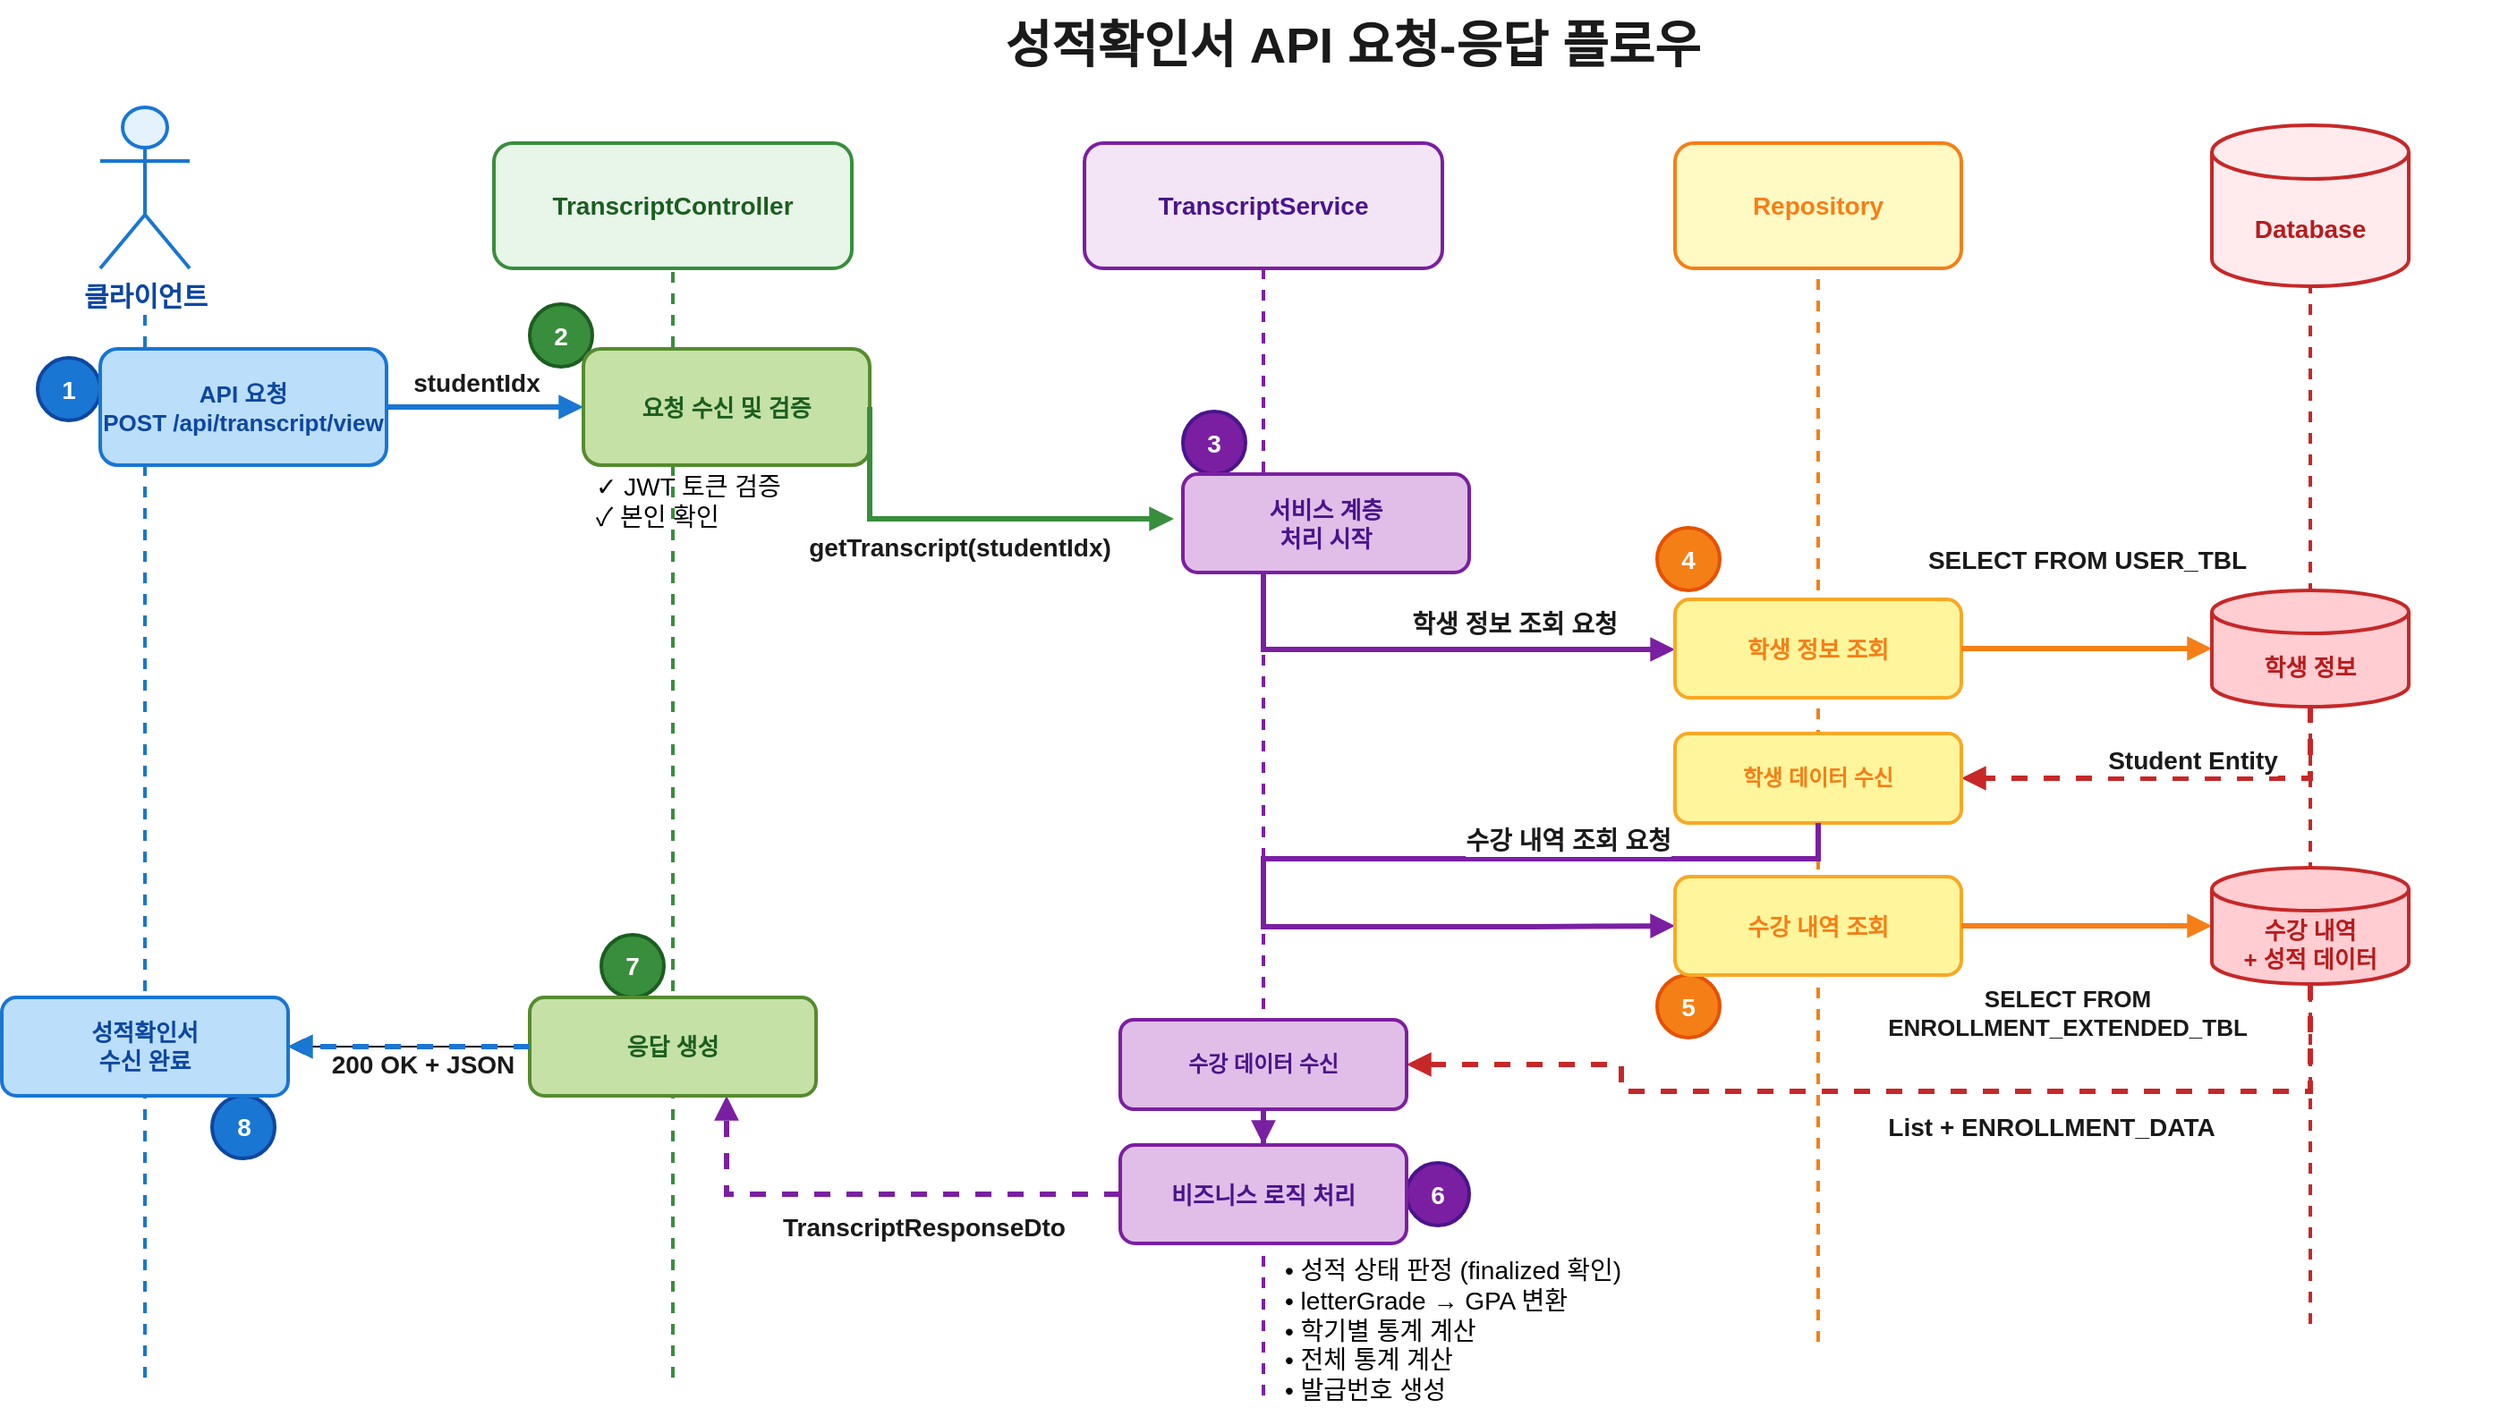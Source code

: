 <mxfile version="28.2.8">
  <diagram name="API Flow" id="api-flow">
    <mxGraphModel dx="1678" dy="914" grid="1" gridSize="10" guides="1" tooltips="1" connect="1" arrows="1" fold="1" page="1" pageScale="1" pageWidth="1600" pageHeight="1000" background="light-dark(#FFFFFF,#FFFFFF)" math="0" shadow="0">
      <root>
        <mxCell id="0" />
        <mxCell id="1" parent="0" />
        <mxCell id="title" value="성적확인서 API 요청-응답 플로우" style="text;html=1;strokeColor=none;fillColor=none;align=center;verticalAlign=middle;whiteSpace=wrap;rounded=0;fontSize=28;fontStyle=1;fontColor=light-dark(#1A1A1A,#994C00);" parent="1" vertex="1">
          <mxGeometry x="450" y="50" width="700" height="50" as="geometry" />
        </mxCell>
        <mxCell id="client" value="클라이언트" style="shape=umlActor;verticalLabelPosition=bottom;verticalAlign=top;html=1;fillColor=#E3F2FD;strokeColor=#1976D2;strokeWidth=2;fontColor=light-dark(#0D47A1,#0000FF);fontSize=15;fontStyle=1;" parent="1" vertex="1">
          <mxGeometry x="100" y="110" width="50" height="90" as="geometry" />
        </mxCell>
        <mxCell id="controller" value="TranscriptController" style="rounded=1;whiteSpace=wrap;html=1;fillColor=#E8F5E9;strokeColor=#388E3C;strokeWidth=2;fontColor=#1B5E20;fontSize=14;fontStyle=1;" parent="1" vertex="1">
          <mxGeometry x="320" y="130" width="200" height="70" as="geometry" />
        </mxCell>
        <mxCell id="service" value="TranscriptService" style="rounded=1;whiteSpace=wrap;html=1;fillColor=#F3E5F5;strokeColor=#7B1FA2;strokeWidth=2;fontColor=#4A148C;fontSize=14;fontStyle=1;" parent="1" vertex="1">
          <mxGeometry x="650" y="130" width="200" height="70" as="geometry" />
        </mxCell>
        <mxCell id="repository" value="Repository" style="rounded=1;whiteSpace=wrap;html=1;fillColor=#FFF9C4;strokeColor=#F57F17;strokeWidth=2;fontColor=#F57F17;fontSize=14;fontStyle=1;" parent="1" vertex="1">
          <mxGeometry x="980" y="130" width="160" height="70" as="geometry" />
        </mxCell>
        <mxCell id="database" value="Database" style="shape=cylinder3;whiteSpace=wrap;html=1;boundedLbl=1;backgroundOutline=1;size=15;fillColor=#FFEBEE;strokeColor=#C62828;strokeWidth=2;fontColor=#B71C1C;fontSize=14;fontStyle=1;" parent="1" vertex="1">
          <mxGeometry x="1280" y="120" width="110" height="90" as="geometry" />
        </mxCell>
        <mxCell id="lifeline-client" value="" style="endArrow=none;dashed=1;html=1;strokeWidth=2;strokeColor=#1976D2;" parent="1" edge="1">
          <mxGeometry width="50" height="50" relative="1" as="geometry">
            <mxPoint x="125" y="820" as="sourcePoint" />
            <mxPoint x="125" y="220" as="targetPoint" />
          </mxGeometry>
        </mxCell>
        <mxCell id="lifeline-controller" value="" style="endArrow=none;dashed=1;html=1;strokeWidth=2;strokeColor=#388E3C;" parent="1" edge="1">
          <mxGeometry width="50" height="50" relative="1" as="geometry">
            <mxPoint x="420" y="820" as="sourcePoint" />
            <mxPoint x="420" y="200" as="targetPoint" />
          </mxGeometry>
        </mxCell>
        <mxCell id="lifeline-service" value="" style="endArrow=none;dashed=1;html=1;strokeWidth=2;strokeColor=#7B1FA2;entryX=0.5;entryY=1;entryDx=0;entryDy=0;" parent="1" edge="1" target="service">
          <mxGeometry width="50" height="50" relative="1" as="geometry">
            <mxPoint x="750" y="830" as="sourcePoint" />
            <mxPoint x="750" y="190" as="targetPoint" />
          </mxGeometry>
        </mxCell>
        <mxCell id="lifeline-repository" value="" style="endArrow=none;dashed=1;html=1;strokeWidth=2;strokeColor=#F57F17;" parent="1" edge="1">
          <mxGeometry width="50" height="50" relative="1" as="geometry">
            <mxPoint x="1060" y="800" as="sourcePoint" />
            <mxPoint x="1060" y="200" as="targetPoint" />
          </mxGeometry>
        </mxCell>
        <mxCell id="lifeline-database" value="" style="endArrow=none;dashed=1;html=1;strokeWidth=2;strokeColor=#C62828;" parent="1" edge="1">
          <mxGeometry width="50" height="50" relative="1" as="geometry">
            <mxPoint x="1335" y="790" as="sourcePoint" />
            <mxPoint x="1335" y="210" as="targetPoint" />
          </mxGeometry>
        </mxCell>
        <mxCell id="time1" value="1" style="ellipse;whiteSpace=wrap;html=1;aspect=fixed;fillColor=#1976D2;strokeColor=#0D47A1;strokeWidth=2;fontColor=#FFFFFF;fontSize=14;fontStyle=1;" parent="1" vertex="1">
          <mxGeometry x="65" y="250" width="35" height="35" as="geometry" />
        </mxCell>
        <mxCell id="step1-box" value="API 요청&#xa;POST /api/transcript/view" style="rounded=1;whiteSpace=wrap;html=1;fillColor=#BBDEFB;strokeColor=#1976D2;strokeWidth=2;fontColor=#0D47A1;fontSize=13;fontStyle=1;" parent="1" vertex="1">
          <mxGeometry x="100" y="245" width="160" height="65" as="geometry" />
        </mxCell>
        <mxCell id="arrow1" value="" style="edgeStyle=orthogonalEdgeStyle;rounded=0;orthogonalLoop=1;jettySize=auto;html=1;strokeWidth=3;strokeColor=#1976D2;endArrow=block;endFill=1;" parent="1" source="step1-box" target="step2-box" edge="1">
          <mxGeometry relative="1" as="geometry" />
        </mxCell>
        <mxCell id="arrow1-label" value="studentIdx" style="edgeLabel;html=1;align=center;verticalAlign=middle;resizable=0;points=[];fontSize=14;fontColor=#1A1A1A;backgroundColor=#FFFFFF;fontStyle=1;" parent="arrow1" vertex="1" connectable="0">
          <mxGeometry x="-0.1" y="2" relative="1" as="geometry">
            <mxPoint y="-12" as="offset" />
          </mxGeometry>
        </mxCell>
        <mxCell id="time2" value="2" style="ellipse;whiteSpace=wrap;html=1;aspect=fixed;fillColor=#388E3C;strokeColor=#1B5E20;strokeWidth=2;fontColor=#FFFFFF;fontSize=14;fontStyle=1;" parent="1" vertex="1">
          <mxGeometry x="340" y="220" width="35" height="35" as="geometry" />
        </mxCell>
        <mxCell id="step2-box" value="요청 수신 및 검증" style="rounded=1;whiteSpace=wrap;html=1;fillColor=#C5E1A5;strokeColor=#558B2F;strokeWidth=2;fontColor=#1B5E20;fontSize=13;fontStyle=1;" parent="1" vertex="1">
          <mxGeometry x="370" y="245" width="160" height="65" as="geometry" />
        </mxCell>
        <mxCell id="step2-detail" value="✓ JWT 토큰 검증&#xa;✓ 본인 확인" style="text;html=1;strokeColor=none;fillColor=none;align=left;verticalAlign=middle;whiteSpace=wrap;rounded=0;fontSize=14;fontColor=light-dark(#000000,#000000);labelBackgroundColor=none;" parent="1" vertex="1">
          <mxGeometry x="375" y="315" width="150" height="30" as="geometry" />
        </mxCell>
        <mxCell id="time3" value="3" style="ellipse;whiteSpace=wrap;html=1;aspect=fixed;fillColor=#7B1FA2;strokeColor=#4A148C;strokeWidth=2;fontColor=#FFFFFF;fontSize=14;fontStyle=1;" parent="1" vertex="1">
          <mxGeometry x="705" y="280" width="35" height="35" as="geometry" />
        </mxCell>
        <mxCell id="arrow2" value="" style="edgeStyle=orthogonalEdgeStyle;rounded=0;orthogonalLoop=1;jettySize=auto;html=1;strokeWidth=3;strokeColor=#388E3C;endArrow=block;endFill=1;exitX=1;exitY=0.5;exitDx=0;exitDy=0;" parent="1" source="step2-box" edge="1">
          <mxGeometry relative="1" as="geometry">
            <mxPoint x="450" y="350" as="sourcePoint" />
            <mxPoint x="700" y="340" as="targetPoint" />
            <Array as="points">
              <mxPoint x="530" y="340" />
            </Array>
          </mxGeometry>
        </mxCell>
        <mxCell id="arrow2-label" value="getTranscript(studentIdx)" style="edgeLabel;html=1;align=center;verticalAlign=middle;resizable=0;points=[];fontSize=14;fontColor=#1A1A1A;backgroundColor=#FFFFFF;fontStyle=1;" parent="arrow2" vertex="1" connectable="0">
          <mxGeometry x="-0.1" y="2" relative="1" as="geometry">
            <mxPoint x="8" y="18" as="offset" />
          </mxGeometry>
        </mxCell>
        <mxCell id="step3-box" value="서비스 계층&#xa;처리 시작" style="rounded=1;whiteSpace=wrap;html=1;fillColor=#E1BEE7;strokeColor=#7B1FA2;strokeWidth=2;fontColor=#4A148C;fontSize=13;fontStyle=1;" parent="1" vertex="1">
          <mxGeometry x="705" y="315" width="160" height="55" as="geometry" />
        </mxCell>
        <mxCell id="time4" value="4" style="ellipse;whiteSpace=wrap;html=1;aspect=fixed;fillColor=#F57F17;strokeColor=#E65100;strokeWidth=2;fontColor=#FFFFFF;fontSize=14;fontStyle=1;" parent="1" vertex="1">
          <mxGeometry x="970" y="345" width="35" height="35" as="geometry" />
        </mxCell>
        <mxCell id="arrow3" value="" style="edgeStyle=orthogonalEdgeStyle;rounded=0;orthogonalLoop=1;jettySize=auto;html=1;strokeWidth=3;strokeColor=#7B1FA2;endArrow=block;endFill=1;" parent="1" source="step3-box" target="step4-box" edge="1">
          <mxGeometry relative="1" as="geometry">
            <Array as="points">
              <mxPoint x="750" y="413" />
            </Array>
          </mxGeometry>
        </mxCell>
        <mxCell id="arrow3-label" value="학생 정보 조회 요청" style="edgeLabel;html=1;align=center;verticalAlign=middle;resizable=0;points=[];fontSize=14;fontColor=#1A1A1A;backgroundColor=#FFFFFF;fontStyle=1;" parent="arrow3" vertex="1" connectable="0">
          <mxGeometry x="-0.1" y="2" relative="1" as="geometry">
            <mxPoint x="60" y="-12" as="offset" />
          </mxGeometry>
        </mxCell>
        <mxCell id="step4-box" value="학생 정보 조회" style="rounded=1;whiteSpace=wrap;html=1;fillColor=#FFF59D;strokeColor=#F9A825;strokeWidth=2;fontColor=#F57F17;fontSize=13;fontStyle=1;" parent="1" vertex="1">
          <mxGeometry x="980" y="385" width="160" height="55" as="geometry" />
        </mxCell>
        <mxCell id="arrow4" value="" style="edgeStyle=orthogonalEdgeStyle;rounded=0;orthogonalLoop=1;jettySize=auto;html=1;strokeWidth=3;strokeColor=#F57F17;endArrow=block;endFill=1;" parent="1" source="step4-box" target="step5-box" edge="1">
          <mxGeometry relative="1" as="geometry" />
        </mxCell>
        <mxCell id="arrow4-label" value="SELECT FROM USER_TBL" style="edgeLabel;html=1;align=center;verticalAlign=middle;resizable=0;points=[];fontSize=14;fontColor=#1A1A1A;backgroundColor=#FFFFFF;fontStyle=1;" parent="arrow4" vertex="1" connectable="0">
          <mxGeometry x="-0.1" y="2" relative="1" as="geometry">
            <mxPoint x="7" y="-48" as="offset" />
          </mxGeometry>
        </mxCell>
        <mxCell id="step5-box" value="학생 정보" style="shape=cylinder3;whiteSpace=wrap;html=1;boundedLbl=1;backgroundOutline=1;size=12;fillColor=#FFCDD2;strokeColor=#C62828;strokeWidth=2;fontColor=#B71C1C;fontSize=13;fontStyle=1;" parent="1" vertex="1">
          <mxGeometry x="1280" y="380" width="110" height="65" as="geometry" />
        </mxCell>
        <mxCell id="arrow5" value="" style="edgeStyle=orthogonalEdgeStyle;rounded=0;orthogonalLoop=1;jettySize=auto;html=1;strokeWidth=3;strokeColor=#C62828;endArrow=block;endFill=1;dashed=1;entryX=1;entryY=0.5;entryDx=0;entryDy=0;" parent="1" source="step5-box" target="step6-box" edge="1">
          <mxGeometry relative="1" as="geometry">
            <Array as="points">
              <mxPoint x="1335" y="485" />
            </Array>
            <mxPoint x="1200" y="590" as="targetPoint" />
          </mxGeometry>
        </mxCell>
        <mxCell id="arrow5-label" value="Student Entity" style="edgeLabel;html=1;align=center;verticalAlign=middle;resizable=0;points=[];fontSize=14;fontColor=#1A1A1A;backgroundColor=#FFFFFF;fontStyle=1;" parent="arrow5" vertex="1" connectable="0">
          <mxGeometry x="-0.1" y="2" relative="1" as="geometry">
            <mxPoint y="-12" as="offset" />
          </mxGeometry>
        </mxCell>
        <mxCell id="step6-box" value="학생 데이터 수신" style="rounded=1;whiteSpace=wrap;html=1;fillColor=#FFF59D;strokeColor=#F9A825;strokeWidth=2;fontColor=#F57F17;fontSize=12;fontStyle=1;" parent="1" vertex="1">
          <mxGeometry x="980" y="460" width="160" height="50" as="geometry" />
        </mxCell>
        <mxCell id="time5" value="5" style="ellipse;whiteSpace=wrap;html=1;aspect=fixed;fillColor=#F57F17;strokeColor=#E65100;strokeWidth=2;fontColor=#FFFFFF;fontSize=14;fontStyle=1;" parent="1" vertex="1">
          <mxGeometry x="970" y="595" width="35" height="35" as="geometry" />
        </mxCell>
        <mxCell id="arrow6" value="" style="edgeStyle=orthogonalEdgeStyle;rounded=0;orthogonalLoop=1;jettySize=auto;html=1;strokeWidth=3;strokeColor=#7B1FA2;endArrow=block;endFill=1;entryX=0;entryY=0.5;entryDx=0;entryDy=0;" parent="1" source="step6-box" target="step7-box" edge="1">
          <mxGeometry relative="1" as="geometry">
            <Array as="points">
              <mxPoint x="1060" y="530" />
              <mxPoint x="750" y="530" />
              <mxPoint x="750" y="568" />
              <mxPoint x="900" y="568" />
            </Array>
            <mxPoint x="920" y="650" as="targetPoint" />
          </mxGeometry>
        </mxCell>
        <mxCell id="arrow6-label" value="수강 내역 조회 요청" style="edgeLabel;html=1;align=center;verticalAlign=middle;resizable=0;points=[];fontSize=14;fontColor=#1A1A1A;backgroundColor=#FFFFFF;fontStyle=1;" parent="arrow6" vertex="1" connectable="0">
          <mxGeometry x="-0.1" y="2" relative="1" as="geometry">
            <mxPoint x="109" y="-12" as="offset" />
          </mxGeometry>
        </mxCell>
        <mxCell id="step7-box" value="수강 내역 조회" style="rounded=1;whiteSpace=wrap;html=1;fillColor=#FFF59D;strokeColor=#F9A825;strokeWidth=2;fontColor=#F57F17;fontSize=13;fontStyle=1;" parent="1" vertex="1">
          <mxGeometry x="980" y="540" width="160" height="55" as="geometry" />
        </mxCell>
        <mxCell id="arrow7" value="" style="edgeStyle=orthogonalEdgeStyle;rounded=0;orthogonalLoop=1;jettySize=auto;html=1;strokeWidth=3;strokeColor=#F57F17;endArrow=block;endFill=1;" parent="1" source="step7-box" target="step8-box" edge="1">
          <mxGeometry relative="1" as="geometry" />
        </mxCell>
        <mxCell id="arrow7-label" value="SELECT FROM&#xa;ENROLLMENT_EXTENDED_TBL" style="edgeLabel;html=1;align=center;verticalAlign=middle;resizable=0;points=[];fontSize=13;fontColor=#1A1A1A;backgroundColor=#FFFFFF;fontStyle=1;" parent="arrow7" vertex="1" connectable="0">
          <mxGeometry x="-0.1" y="2" relative="1" as="geometry">
            <mxPoint x="-4" y="50" as="offset" />
          </mxGeometry>
        </mxCell>
        <mxCell id="step8-box" value="수강 내역&#xa;+ 성적 데이터" style="shape=cylinder3;whiteSpace=wrap;html=1;boundedLbl=1;backgroundOutline=1;size=12;fillColor=#FFCDD2;strokeColor=#C62828;strokeWidth=2;fontColor=#B71C1C;fontSize=13;fontStyle=1;" parent="1" vertex="1">
          <mxGeometry x="1280" y="535" width="110" height="65" as="geometry" />
        </mxCell>
        <mxCell id="step8-detail" value="JOIN LEC_TBL" style="text;html=1;strokeColor=none;fillColor=none;align=center;verticalAlign=middle;whiteSpace=wrap;rounded=0;fontSize=14;fontColor=light-dark(#FFFFFF,#FFFFFF);fontStyle=2;labelBackgroundColor=default;" parent="1" vertex="1">
          <mxGeometry x="1330" y="620" width="110" height="15" as="geometry" />
        </mxCell>
        <mxCell id="arrow8" value="" style="edgeStyle=orthogonalEdgeStyle;rounded=0;orthogonalLoop=1;jettySize=auto;html=1;strokeWidth=3;strokeColor=#C62828;endArrow=block;endFill=1;dashed=1;entryX=1;entryY=0.5;entryDx=0;entryDy=0;" parent="1" source="step8-box" target="step9-box" edge="1">
          <mxGeometry relative="1" as="geometry">
            <Array as="points">
              <mxPoint x="1335" y="660" />
              <mxPoint x="950" y="660" />
              <mxPoint x="950" y="645" />
            </Array>
          </mxGeometry>
        </mxCell>
        <mxCell id="arrow8-label" value="List + ENROLLMENT_DATA" style="edgeLabel;html=1;align=center;verticalAlign=middle;resizable=0;points=[];fontSize=14;fontColor=#1A1A1A;backgroundColor=#FFFFFF;fontStyle=1;" parent="arrow8" vertex="1" connectable="0">
          <mxGeometry x="-0.1" y="2" relative="1" as="geometry">
            <mxPoint x="56" y="18" as="offset" />
          </mxGeometry>
        </mxCell>
        <mxCell id="step9-box" value="수강 데이터 수신" style="rounded=1;whiteSpace=wrap;html=1;fillColor=#E1BEE7;strokeColor=#7B1FA2;strokeWidth=2;fontColor=#4A148C;fontSize=12;fontStyle=1;" parent="1" vertex="1">
          <mxGeometry x="670" y="620" width="160" height="50" as="geometry" />
        </mxCell>
        <mxCell id="time6" value="6" style="ellipse;whiteSpace=wrap;html=1;aspect=fixed;fillColor=#7B1FA2;strokeColor=#4A148C;strokeWidth=2;fontColor=#FFFFFF;fontSize=14;fontStyle=1;" parent="1" vertex="1">
          <mxGeometry x="830" y="700" width="35" height="35" as="geometry" />
        </mxCell>
        <mxCell id="arrow9" value="" style="edgeStyle=orthogonalEdgeStyle;rounded=0;orthogonalLoop=1;jettySize=auto;html=1;strokeWidth=3;strokeColor=#7B1FA2;endArrow=block;endFill=1;" parent="1" source="step9-box" target="step10-box" edge="1">
          <mxGeometry relative="1" as="geometry" />
        </mxCell>
        <mxCell id="step10-box" value="비즈니스 로직 처리" style="rounded=1;whiteSpace=wrap;html=1;fillColor=#E1BEE7;strokeColor=#7B1FA2;strokeWidth=2;fontColor=#4A148C;fontSize=13;fontStyle=1;" parent="1" vertex="1">
          <mxGeometry x="670" y="690" width="160" height="55" as="geometry" />
        </mxCell>
        <mxCell id="step10-details" value="&lt;font&gt;• 성적 상태 판정 (finalized 확인)&lt;br&gt;• letterGrade → GPA 변환&lt;br&gt;• 학기별 통계 계산&lt;br&gt;• 전체 통계 계산&lt;br&gt;• 발급번호 생성&lt;/font&gt;" style="text;html=1;strokeColor=none;fillColor=none;align=left;verticalAlign=top;whiteSpace=wrap;rounded=0;fontSize=14;fontColor=light-dark(#000000,#000000);labelBackgroundColor=none;" parent="1" vertex="1">
          <mxGeometry x="760" y="745" width="200" height="85" as="geometry" />
        </mxCell>
        <mxCell id="time7" value="7" style="ellipse;whiteSpace=wrap;html=1;aspect=fixed;fillColor=#388E3C;strokeColor=#1B5E20;strokeWidth=2;fontColor=#FFFFFF;fontSize=14;fontStyle=1;" parent="1" vertex="1">
          <mxGeometry x="380" y="572.5" width="35" height="35" as="geometry" />
        </mxCell>
        <mxCell id="arrow10" value="" style="edgeStyle=orthogonalEdgeStyle;rounded=0;orthogonalLoop=1;jettySize=auto;html=1;strokeWidth=3;strokeColor=#7B1FA2;endArrow=block;endFill=1;dashed=1;exitX=0;exitY=0.5;exitDx=0;exitDy=0;" parent="1" source="step10-box" target="step11-box" edge="1">
          <mxGeometry relative="1" as="geometry">
            <Array as="points">
              <mxPoint x="450" y="718" />
            </Array>
          </mxGeometry>
        </mxCell>
        <mxCell id="arrow10-label" value="TranscriptResponseDto" style="edgeLabel;html=1;align=center;verticalAlign=middle;resizable=0;points=[];fontSize=14;fontColor=#1A1A1A;backgroundColor=#FFFFFF;fontStyle=1;" parent="arrow10" vertex="1" connectable="0">
          <mxGeometry x="-0.1" y="2" relative="1" as="geometry">
            <mxPoint x="14" y="16" as="offset" />
          </mxGeometry>
        </mxCell>
        <mxCell id="h_mkhSosyW3v1IZNvlLR-2" value="" style="edgeStyle=orthogonalEdgeStyle;rounded=0;orthogonalLoop=1;jettySize=auto;html=1;" edge="1" parent="1" source="step11-box" target="step12-box">
          <mxGeometry relative="1" as="geometry" />
        </mxCell>
        <mxCell id="step11-box" value="응답 생성" style="rounded=1;whiteSpace=wrap;html=1;fillColor=#C5E1A5;strokeColor=#558B2F;strokeWidth=2;fontColor=#1B5E20;fontSize=13;fontStyle=1;" parent="1" vertex="1">
          <mxGeometry x="340" y="607.5" width="160" height="55" as="geometry" />
        </mxCell>
        <mxCell id="time8" value="8" style="ellipse;whiteSpace=wrap;html=1;aspect=fixed;fillColor=#1976D2;strokeColor=#0D47A1;strokeWidth=2;fontColor=#FFFFFF;fontSize=14;fontStyle=1;" parent="1" vertex="1">
          <mxGeometry x="162.5" y="662.5" width="35" height="35" as="geometry" />
        </mxCell>
        <mxCell id="arrow11" value="" style="edgeStyle=orthogonalEdgeStyle;rounded=0;orthogonalLoop=1;jettySize=auto;html=1;strokeWidth=3;strokeColor=#1976D2;endArrow=block;endFill=1;dashed=1;entryX=1;entryY=0.5;entryDx=0;entryDy=0;" parent="1" source="step11-box" target="step12-box" edge="1">
          <mxGeometry relative="1" as="geometry">
            <mxPoint x="280" y="820" as="targetPoint" />
          </mxGeometry>
        </mxCell>
        <mxCell id="arrow11-label" value="200 OK + JSON" style="edgeLabel;html=1;align=center;verticalAlign=middle;resizable=0;points=[];fontSize=14;fontColor=#1A1A1A;backgroundColor=#FFFFFF;fontStyle=1;" parent="arrow11" vertex="1" connectable="0">
          <mxGeometry x="-0.1" y="2" relative="1" as="geometry">
            <mxPoint x="1" y="8" as="offset" />
          </mxGeometry>
        </mxCell>
        <mxCell id="step12-box" value="성적확인서&#xa;수신 완료" style="rounded=1;whiteSpace=wrap;html=1;fillColor=#BBDEFB;strokeColor=#1976D2;strokeWidth=2;fontColor=#0D47A1;fontSize=13;fontStyle=1;" parent="1" vertex="1">
          <mxGeometry x="45" y="607.5" width="160" height="55" as="geometry" />
        </mxCell>
      </root>
    </mxGraphModel>
  </diagram>
</mxfile>
